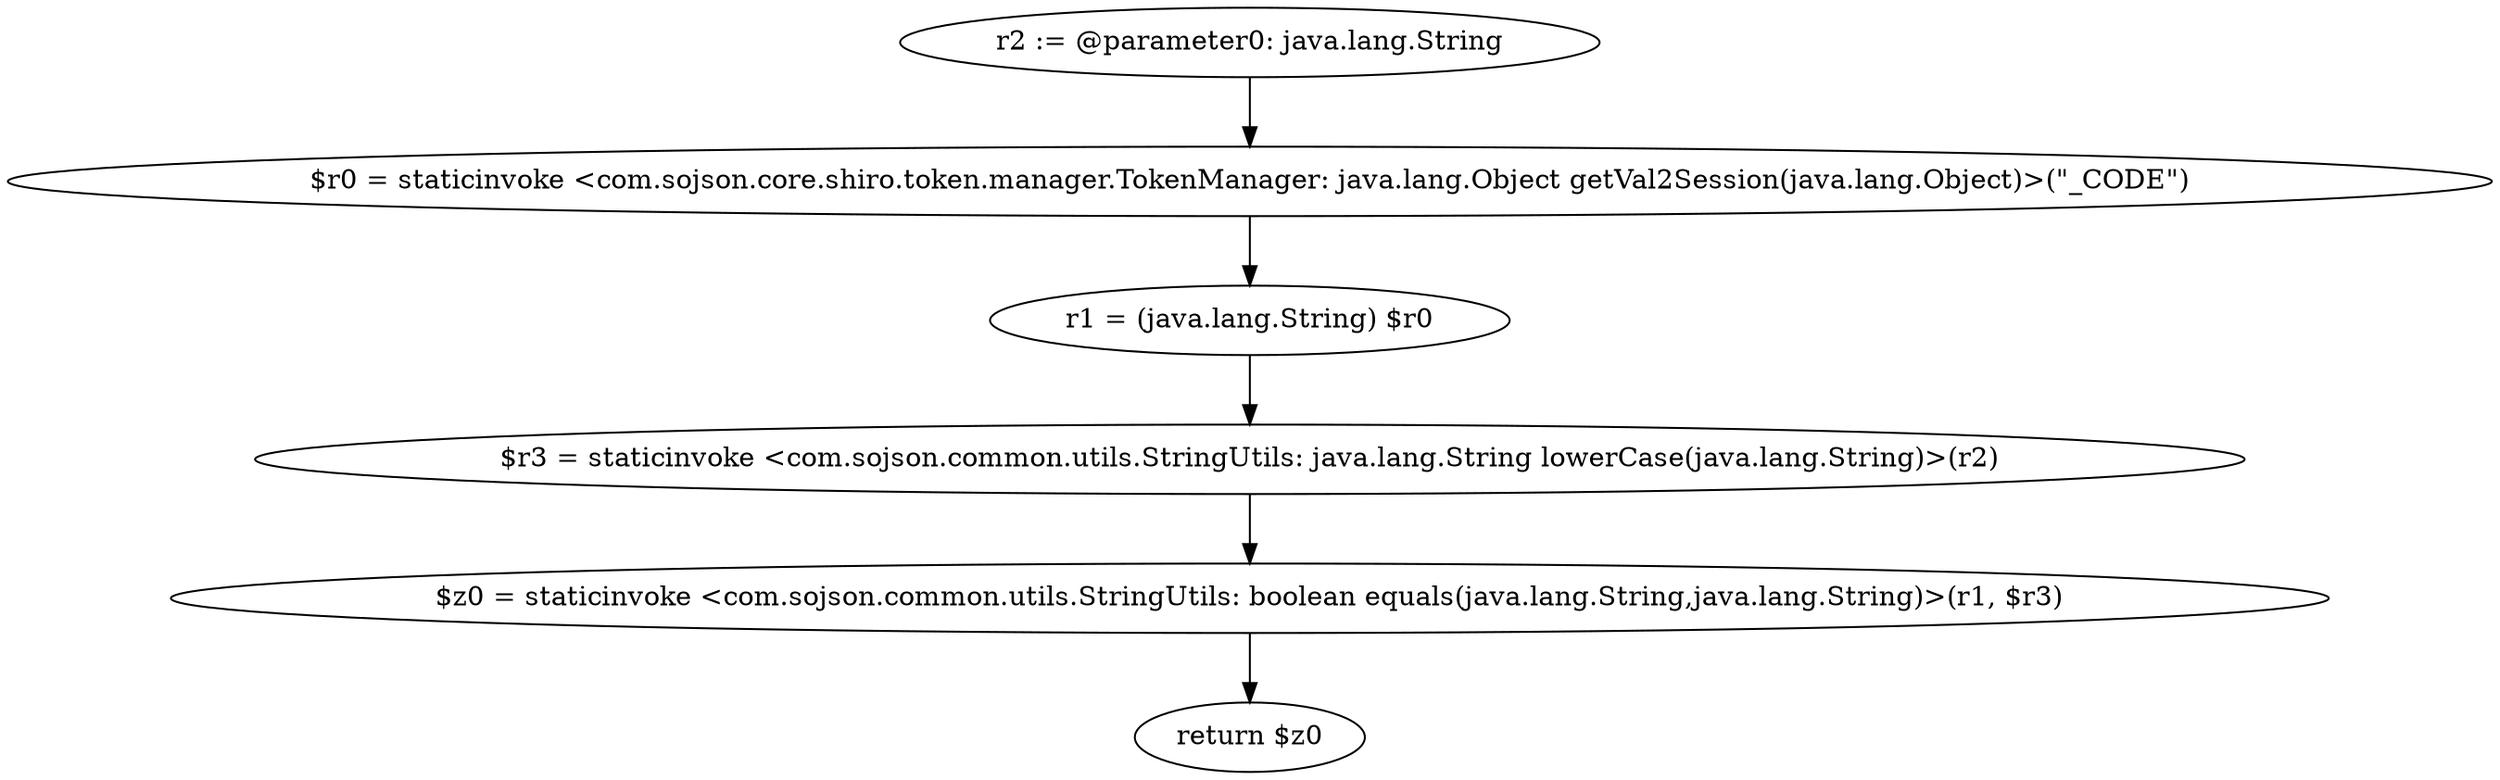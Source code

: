 digraph "unitGraph" {
    "r2 := @parameter0: java.lang.String"
    "$r0 = staticinvoke <com.sojson.core.shiro.token.manager.TokenManager: java.lang.Object getVal2Session(java.lang.Object)>(\"_CODE\")"
    "r1 = (java.lang.String) $r0"
    "$r3 = staticinvoke <com.sojson.common.utils.StringUtils: java.lang.String lowerCase(java.lang.String)>(r2)"
    "$z0 = staticinvoke <com.sojson.common.utils.StringUtils: boolean equals(java.lang.String,java.lang.String)>(r1, $r3)"
    "return $z0"
    "r2 := @parameter0: java.lang.String"->"$r0 = staticinvoke <com.sojson.core.shiro.token.manager.TokenManager: java.lang.Object getVal2Session(java.lang.Object)>(\"_CODE\")";
    "$r0 = staticinvoke <com.sojson.core.shiro.token.manager.TokenManager: java.lang.Object getVal2Session(java.lang.Object)>(\"_CODE\")"->"r1 = (java.lang.String) $r0";
    "r1 = (java.lang.String) $r0"->"$r3 = staticinvoke <com.sojson.common.utils.StringUtils: java.lang.String lowerCase(java.lang.String)>(r2)";
    "$r3 = staticinvoke <com.sojson.common.utils.StringUtils: java.lang.String lowerCase(java.lang.String)>(r2)"->"$z0 = staticinvoke <com.sojson.common.utils.StringUtils: boolean equals(java.lang.String,java.lang.String)>(r1, $r3)";
    "$z0 = staticinvoke <com.sojson.common.utils.StringUtils: boolean equals(java.lang.String,java.lang.String)>(r1, $r3)"->"return $z0";
}
